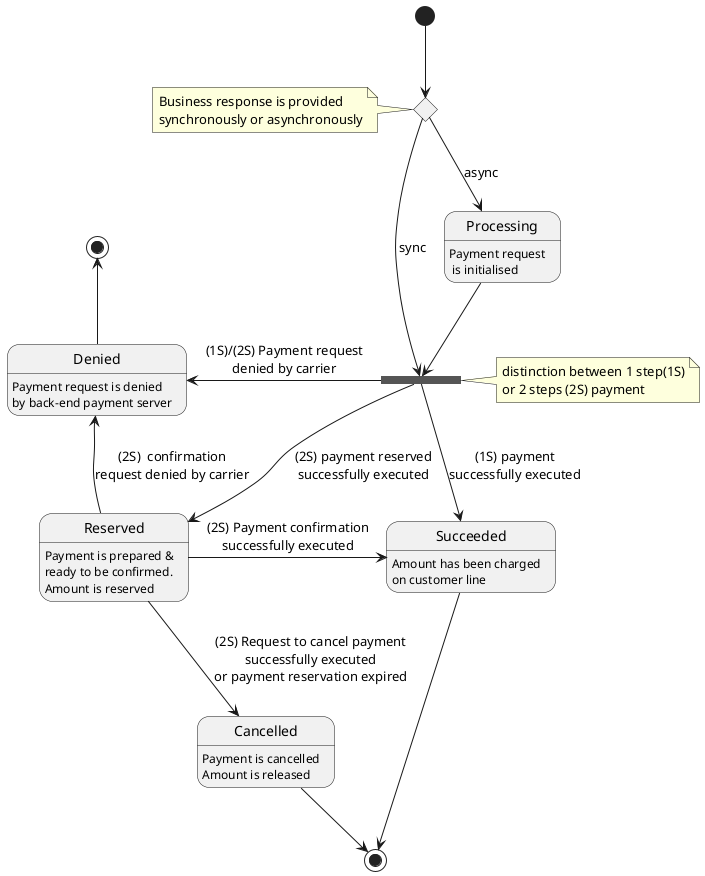 @startuml Payment lifecycle

State fork <<fork>>
state choice <<choice>>
state end3    <<end>>

[*] --> choice
choice --> Processing : async


choice --> fork : sync

note left of choice: Business response is provided\nsynchronously or asynchronously


Processing --> fork

note right of fork: distinction between 1 step(1S)\nor 2 steps (2S) payment

Processing: Payment request\n is initialised

fork --> Succeeded : (1S) payment\nsuccessfully executed
fork -left-> Denied : (1S)/(2S) Payment request\ndenied by carrier
fork --> Reserved : (2S) payment reserved\nsuccessfully executed

Succeeded --> [*]


Reserved -down-> Cancelled : (2S) Request to cancel payment\nsuccessfully executed\nor payment reservation expired
Reserved -> Succeeded : (2S) Payment confirmation\nsuccessfully executed
Reserved -> Denied : (2S)  confirmation\nrequest denied by carrier

Denied -up-> end3

Succeeded: Amount has been charged\non customer line
Reserved: Payment is prepared &\nready to be confirmed.\nAmount is reserved
Cancelled: Payment is cancelled\nAmount is released
Denied: Payment request is denied\nby back-end payment server

Cancelled --> [*]

fork: separation between one or stwo steps payment


@enduml
